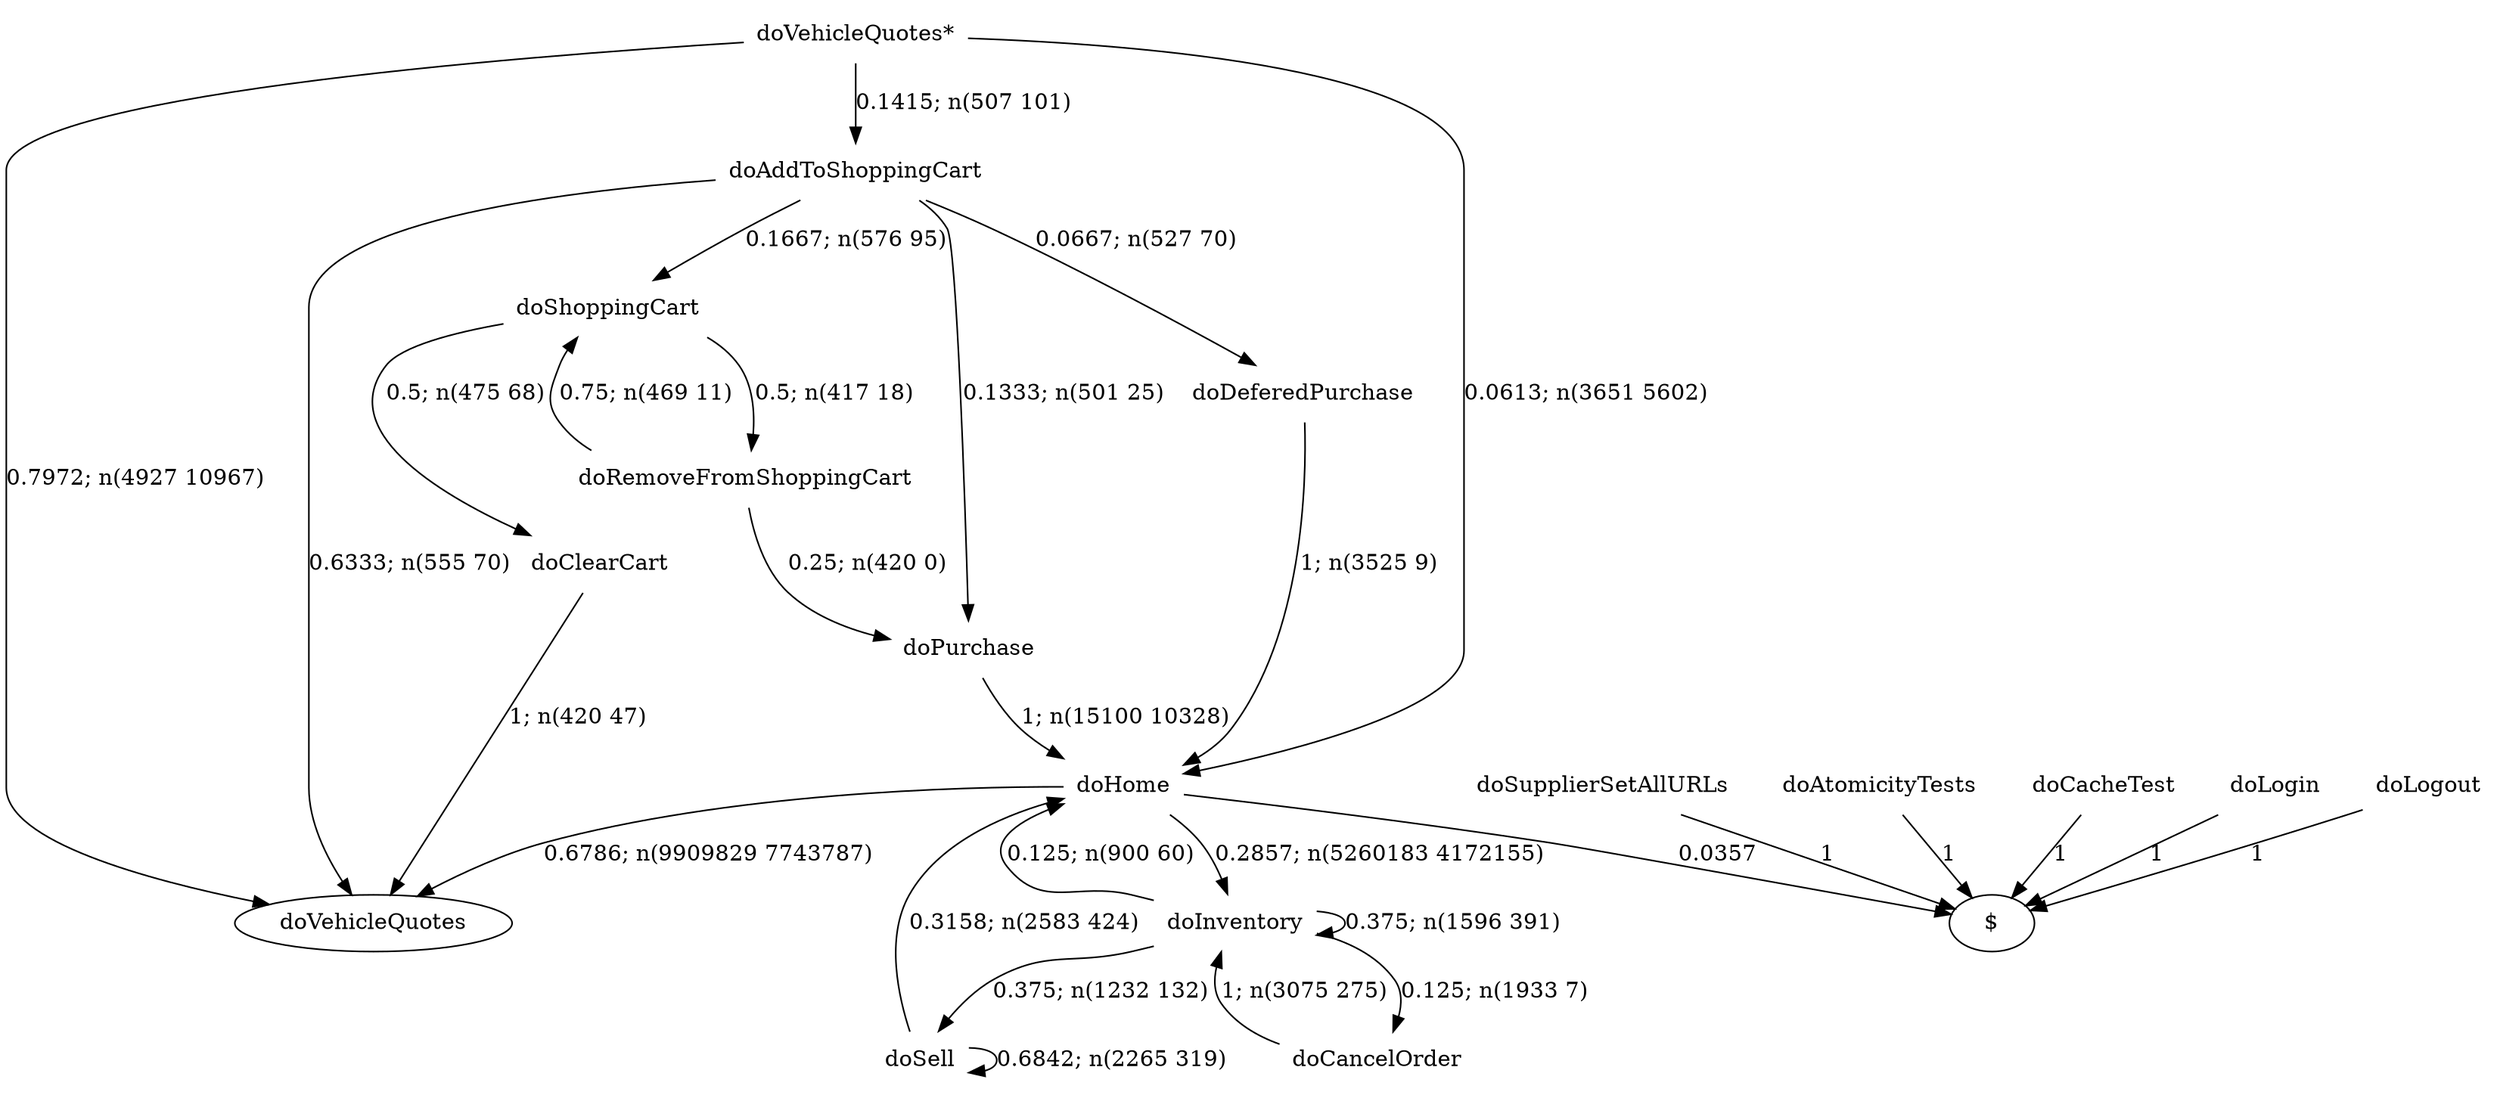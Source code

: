digraph G {"doVehicleQuotes*" [label="doVehicleQuotes*",shape=none];"doSupplierSetAllURLs" [label="doSupplierSetAllURLs",shape=none];"doAtomicityTests" [label="doAtomicityTests",shape=none];"doCacheTest" [label="doCacheTest",shape=none];"doLogin" [label="doLogin",shape=none];"doAddToShoppingCart" [label="doAddToShoppingCart",shape=none];"doDeferedPurchase" [label="doDeferedPurchase",shape=none];"doHome" [label="doHome",shape=none];"doShoppingCart" [label="doShoppingCart",shape=none];"doClearCart" [label="doClearCart",shape=none];"doPurchase" [label="doPurchase",shape=none];"doInventory" [label="doInventory",shape=none];"doSell" [label="doSell",shape=none];"doLogout" [label="doLogout",shape=none];"doCancelOrder" [label="doCancelOrder",shape=none];"doRemoveFromShoppingCart" [label="doRemoveFromShoppingCart",shape=none];"doVehicleQuotes*"->"doVehicleQuotes" [style=solid,label="0.7972; n(4927 10967)"];"doVehicleQuotes*"->"doAddToShoppingCart" [style=solid,label="0.1415; n(507 101)"];"doVehicleQuotes*"->"doHome" [style=solid,label="0.0613; n(3651 5602)"];"doSupplierSetAllURLs"->"$" [style=solid,label="1"];"doAtomicityTests"->"$" [style=solid,label="1"];"doCacheTest"->"$" [style=solid,label="1"];"doLogin"->"$" [style=solid,label="1"];"doAddToShoppingCart"->"doVehicleQuotes" [style=solid,label="0.6333; n(555 70)"];"doAddToShoppingCart"->"doDeferedPurchase" [style=solid,label="0.0667; n(527 70)"];"doAddToShoppingCart"->"doShoppingCart" [style=solid,label="0.1667; n(576 95)"];"doAddToShoppingCart"->"doPurchase" [style=solid,label="0.1333; n(501 25)"];"doDeferedPurchase"->"doHome" [style=solid,label="1; n(3525 9)"];"doHome"->"doVehicleQuotes" [style=solid,label="0.6786; n(9909829 7743787)"];"doHome"->"doInventory" [style=solid,label="0.2857; n(5260183 4172155)"];"doHome"->"$" [style=solid,label="0.0357"];"doShoppingCart"->"doClearCart" [style=solid,label="0.5; n(475 68)"];"doShoppingCart"->"doRemoveFromShoppingCart" [style=solid,label="0.5; n(417 18)"];"doClearCart"->"doVehicleQuotes" [style=solid,label="1; n(420 47)"];"doPurchase"->"doHome" [style=solid,label="1; n(15100 10328)"];"doInventory"->"doHome" [style=solid,label="0.125; n(900 60)"];"doInventory"->"doInventory" [style=solid,label="0.375; n(1596 391)"];"doInventory"->"doSell" [style=solid,label="0.375; n(1232 132)"];"doInventory"->"doCancelOrder" [style=solid,label="0.125; n(1933 7)"];"doSell"->"doHome" [style=solid,label="0.3158; n(2583 424)"];"doSell"->"doSell" [style=solid,label="0.6842; n(2265 319)"];"doLogout"->"$" [style=solid,label="1"];"doCancelOrder"->"doInventory" [style=solid,label="1; n(3075 275)"];"doRemoveFromShoppingCart"->"doShoppingCart" [style=solid,label="0.75; n(469 11)"];"doRemoveFromShoppingCart"->"doPurchase" [style=solid,label="0.25; n(420 0)"];}
